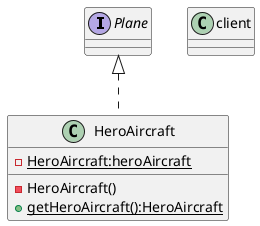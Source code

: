 @startuml
'https://plantuml.com/class-diagram

interface Plane

class HeroAircraft
class client

Plane <|.. HeroAircraft



class HeroAircraft {
    {static} - HeroAircraft:heroAircraft
    -HeroAircraft()
    {static}+getHeroAircraft():HeroAircraft
}



@enduml